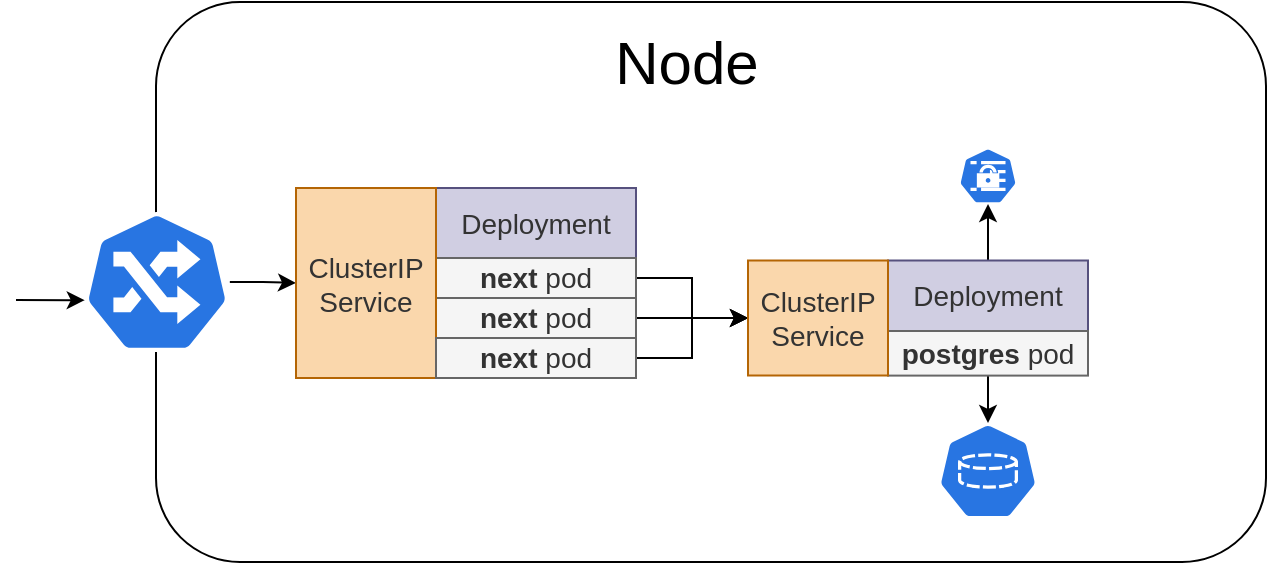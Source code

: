<mxfile>
    <diagram id="vV4GAM0Rog26_s17zHvM" name="Page-1">
        <mxGraphModel dx="985" dy="509" grid="0" gridSize="10" guides="1" tooltips="1" connect="1" arrows="1" fold="1" page="0" pageScale="1" pageWidth="827" pageHeight="1169" math="0" shadow="0">
            <root>
                <mxCell id="0"/>
                <mxCell id="1" parent="0"/>
                <mxCell id="9" style="edgeStyle=none;html=1;exitX=1;exitY=0.75;exitDx=0;exitDy=0;fontSize=30;" parent="1" edge="1">
                    <mxGeometry relative="1" as="geometry">
                        <mxPoint x="676" y="255.833" as="targetPoint"/>
                        <mxPoint x="666.0" y="255.5" as="sourcePoint"/>
                    </mxGeometry>
                </mxCell>
                <mxCell id="6" value="" style="rounded=1;whiteSpace=wrap;html=1;" parent="1" vertex="1">
                    <mxGeometry x="160" y="40" width="555" height="280" as="geometry"/>
                </mxCell>
                <mxCell id="21" style="edgeStyle=orthogonalEdgeStyle;rounded=0;html=1;entryX=0;entryY=0.5;entryDx=0;entryDy=0;fontSize=14;fontColor=#333333;" parent="1" source="2" target="8" edge="1">
                    <mxGeometry relative="1" as="geometry"/>
                </mxCell>
                <mxCell id="2" value="" style="sketch=0;html=1;dashed=0;whitespace=wrap;fillColor=#2875E2;strokeColor=#ffffff;points=[[0.005,0.63,0],[0.1,0.2,0],[0.9,0.2,0],[0.5,0,0],[0.995,0.63,0],[0.72,0.99,0],[0.5,1,0],[0.28,0.99,0]];shape=mxgraph.kubernetes.icon;prIcon=ing" parent="1" vertex="1">
                    <mxGeometry x="124" y="145" width="72.92" height="70" as="geometry"/>
                </mxCell>
                <mxCell id="4" style="edgeStyle=none;html=1;entryX=0.005;entryY=0.63;entryDx=0;entryDy=0;entryPerimeter=0;" parent="1" target="2" edge="1">
                    <mxGeometry relative="1" as="geometry">
                        <mxPoint x="90" y="189" as="sourcePoint"/>
                    </mxGeometry>
                </mxCell>
                <mxCell id="5" value="" style="sketch=0;html=1;dashed=0;whitespace=wrap;fillColor=#2875E2;strokeColor=#ffffff;points=[[0.005,0.63,0],[0.1,0.2,0],[0.9,0.2,0],[0.5,0,0],[0.995,0.63,0],[0.72,0.99,0],[0.5,1,0],[0.28,0.99,0]];shape=mxgraph.kubernetes.icon;prIcon=pvc" parent="1" vertex="1">
                    <mxGeometry x="551" y="250.5" width="50" height="48" as="geometry"/>
                </mxCell>
                <mxCell id="7" value="Node" style="text;html=1;align=center;verticalAlign=middle;resizable=0;points=[];autosize=1;strokeColor=none;fillColor=none;fontSize=30;" parent="1" vertex="1">
                    <mxGeometry x="380" y="50" width="90" height="40" as="geometry"/>
                </mxCell>
                <mxCell id="10" value="&lt;font style=&quot;font-size: 14px ; line-height: 1&quot; color=&quot;#333333&quot;&gt;Deployment&lt;br style=&quot;font-size: 14px&quot;&gt;&lt;/font&gt;" style="rounded=0;whiteSpace=wrap;html=1;fontSize=14;fillColor=#d0cee2;strokeColor=#56517e;verticalAlign=middle;labelBorderColor=none;" parent="1" vertex="1">
                    <mxGeometry x="300" y="133" width="100" height="35" as="geometry"/>
                </mxCell>
                <mxCell id="17" style="edgeStyle=orthogonalEdgeStyle;html=1;entryX=0;entryY=0.5;entryDx=0;entryDy=0;fontSize=14;fontColor=#333333;rounded=0;" parent="1" source="11" target="15" edge="1">
                    <mxGeometry relative="1" as="geometry"/>
                </mxCell>
                <mxCell id="11" value="&lt;font style=&quot;font-size: 14px ; line-height: 1&quot; color=&quot;#333333&quot;&gt;&lt;b&gt;next &lt;/b&gt;pod&lt;br style=&quot;font-size: 14px&quot;&gt;&lt;/font&gt;" style="rounded=0;whiteSpace=wrap;html=1;fontSize=14;verticalAlign=middle;labelBorderColor=none;fillColor=#f5f5f5;strokeColor=#666666;fontColor=#333333;" parent="1" vertex="1">
                    <mxGeometry x="300" y="168" width="100" height="20" as="geometry"/>
                </mxCell>
                <mxCell id="18" style="edgeStyle=orthogonalEdgeStyle;rounded=0;html=1;fontSize=14;fontColor=#333333;entryX=0;entryY=0.5;entryDx=0;entryDy=0;" parent="1" source="12" target="15" edge="1">
                    <mxGeometry relative="1" as="geometry">
                        <mxPoint x="456" y="198" as="targetPoint"/>
                    </mxGeometry>
                </mxCell>
                <mxCell id="12" value="&lt;font style=&quot;font-size: 14px ; line-height: 1&quot; color=&quot;#333333&quot;&gt;&lt;b&gt;next &lt;/b&gt;pod&lt;br style=&quot;font-size: 14px&quot;&gt;&lt;/font&gt;" style="rounded=0;whiteSpace=wrap;html=1;fontSize=14;verticalAlign=middle;labelBorderColor=none;fillColor=#f5f5f5;strokeColor=#666666;fontColor=#333333;" parent="1" vertex="1">
                    <mxGeometry x="300" y="188" width="100" height="20" as="geometry"/>
                </mxCell>
                <mxCell id="8" value="&lt;font style=&quot;font-size: 14px; line-height: 1;&quot; color=&quot;#333333&quot;&gt;ClusterIP&lt;br style=&quot;font-size: 14px;&quot;&gt;Service&lt;br style=&quot;font-size: 14px;&quot;&gt;&lt;/font&gt;" style="rounded=0;whiteSpace=wrap;html=1;fontSize=14;fillColor=#fad7ac;strokeColor=#b46504;verticalAlign=middle;labelBorderColor=none;" parent="1" vertex="1">
                    <mxGeometry x="230" y="133" width="70" height="95" as="geometry"/>
                </mxCell>
                <mxCell id="19" style="edgeStyle=orthogonalEdgeStyle;rounded=0;html=1;entryX=0;entryY=0.5;entryDx=0;entryDy=0;fontSize=14;fontColor=#333333;" parent="1" source="13" target="15" edge="1">
                    <mxGeometry relative="1" as="geometry"/>
                </mxCell>
                <mxCell id="13" value="&lt;font style=&quot;font-size: 14px ; line-height: 1&quot; color=&quot;#333333&quot;&gt;&lt;b&gt;next &lt;/b&gt;pod&lt;br style=&quot;font-size: 14px&quot;&gt;&lt;/font&gt;" style="rounded=0;whiteSpace=wrap;html=1;fontSize=14;verticalAlign=middle;labelBorderColor=none;fillColor=#f5f5f5;strokeColor=#666666;fontColor=#333333;" parent="1" vertex="1">
                    <mxGeometry x="300" y="208" width="100" height="20" as="geometry"/>
                </mxCell>
                <mxCell id="25" style="edgeStyle=none;html=1;entryX=0.5;entryY=1;entryDx=0;entryDy=0;entryPerimeter=0;" edge="1" parent="1" source="14" target="22">
                    <mxGeometry relative="1" as="geometry"/>
                </mxCell>
                <mxCell id="14" value="&lt;font style=&quot;font-size: 14px ; line-height: 1&quot; color=&quot;#333333&quot;&gt;Deployment&lt;br style=&quot;font-size: 14px&quot;&gt;&lt;/font&gt;" style="rounded=0;whiteSpace=wrap;html=1;fontSize=14;fillColor=#d0cee2;strokeColor=#56517e;verticalAlign=middle;labelBorderColor=none;" parent="1" vertex="1">
                    <mxGeometry x="526" y="169.25" width="100" height="35.3" as="geometry"/>
                </mxCell>
                <mxCell id="20" style="edgeStyle=orthogonalEdgeStyle;rounded=0;html=1;entryX=0.5;entryY=0;entryDx=0;entryDy=0;entryPerimeter=0;fontSize=14;fontColor=#333333;" parent="1" source="16" target="5" edge="1">
                    <mxGeometry relative="1" as="geometry"/>
                </mxCell>
                <mxCell id="16" value="&lt;font style=&quot;font-size: 14px ; line-height: 1&quot; color=&quot;#333333&quot;&gt;&lt;b&gt;postgres&amp;nbsp;&lt;/b&gt;pod&lt;br style=&quot;font-size: 14px&quot;&gt;&lt;/font&gt;" style="rounded=0;whiteSpace=wrap;html=1;fontSize=14;verticalAlign=middle;labelBorderColor=none;fillColor=#f5f5f5;strokeColor=#666666;fontColor=#333333;" parent="1" vertex="1">
                    <mxGeometry x="526" y="204.5" width="100" height="22.3" as="geometry"/>
                </mxCell>
                <mxCell id="15" value="&lt;font style=&quot;font-size: 14px; line-height: 1;&quot; color=&quot;#333333&quot;&gt;ClusterIP&lt;br style=&quot;font-size: 14px;&quot;&gt;Service&lt;br style=&quot;font-size: 14px;&quot;&gt;&lt;/font&gt;" style="rounded=0;whiteSpace=wrap;html=1;fontSize=14;fillColor=#fad7ac;strokeColor=#b46504;verticalAlign=middle;labelBorderColor=none;" parent="1" vertex="1">
                    <mxGeometry x="456" y="169.25" width="70" height="57.5" as="geometry"/>
                </mxCell>
                <mxCell id="22" value="" style="sketch=0;html=1;dashed=0;whitespace=wrap;fillColor=#2875E2;strokeColor=#ffffff;points=[[0.005,0.63,0],[0.1,0.2,0],[0.9,0.2,0],[0.5,0,0],[0.995,0.63,0],[0.72,0.99,0],[0.5,1,0],[0.28,0.99,0]];shape=mxgraph.kubernetes.icon;prIcon=secret" vertex="1" parent="1">
                    <mxGeometry x="561.42" y="113" width="29.17" height="28" as="geometry"/>
                </mxCell>
            </root>
        </mxGraphModel>
    </diagram>
</mxfile>
